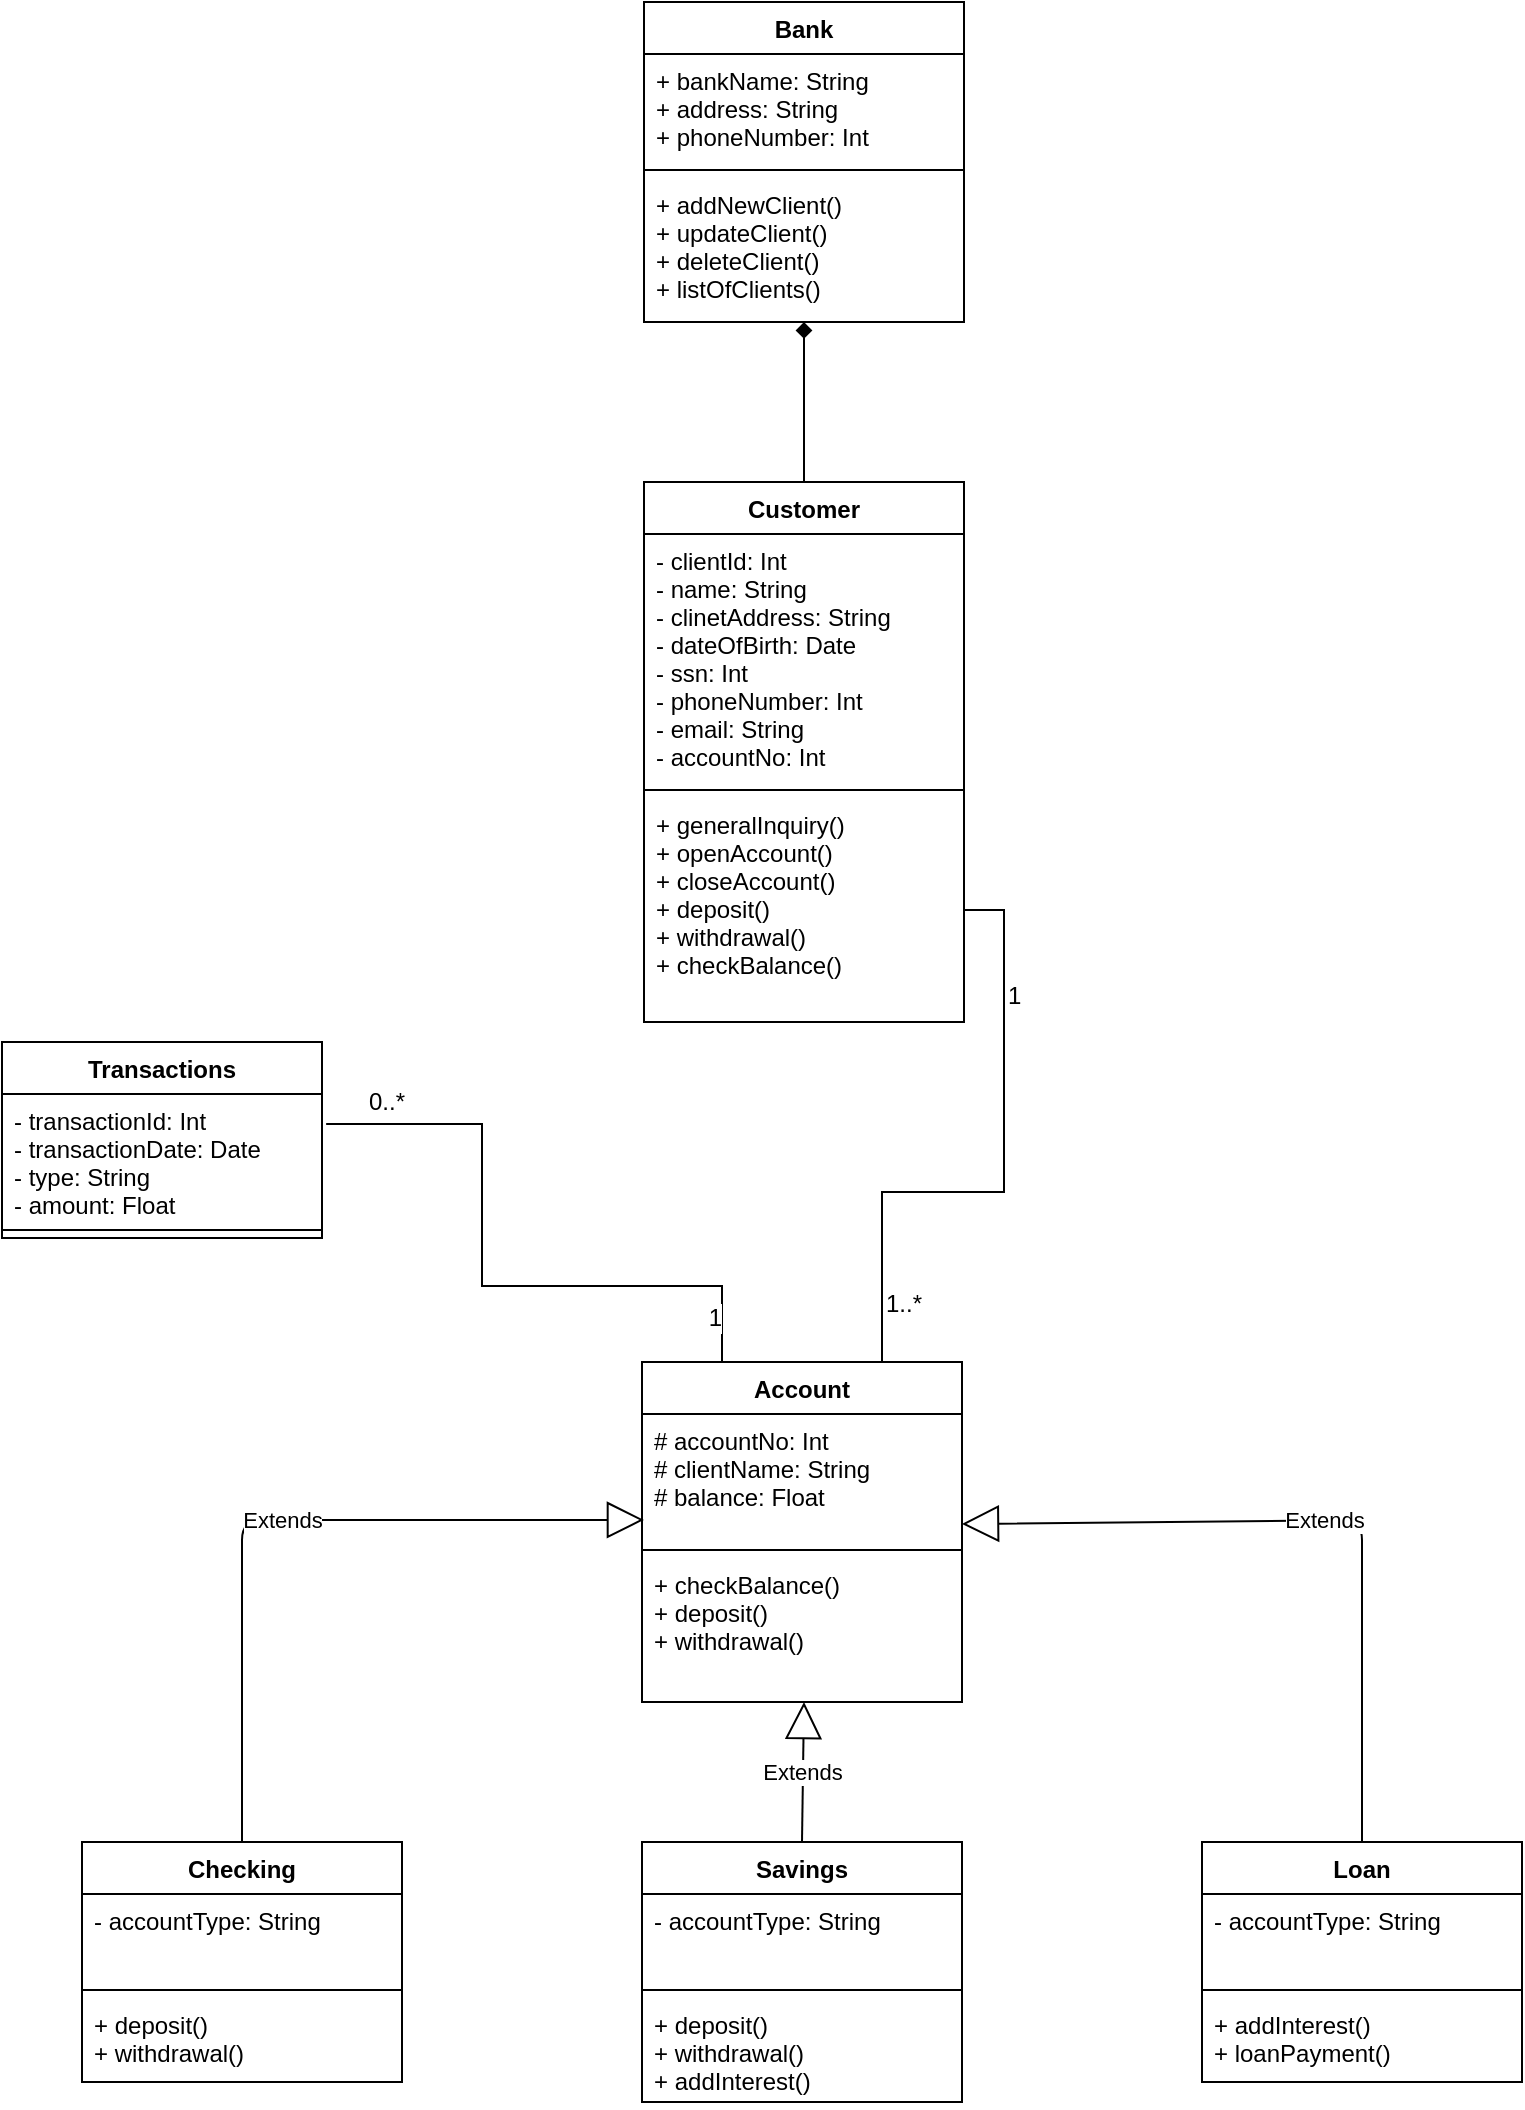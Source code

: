<mxfile version="12.2.2" type="device" pages="1"><diagram id="YeIn3aaMYvHFLk-QK3Ql" name="Page-1"><mxGraphModel dx="1599" dy="1780" grid="1" gridSize="10" guides="1" tooltips="1" connect="1" arrows="1" fold="1" page="1" pageScale="1" pageWidth="827" pageHeight="1169" math="0" shadow="0"><root><mxCell id="0"/><mxCell id="1" parent="0"/><mxCell id="Af-yMjpvvQzIOLq1nQW4-50" style="edgeStyle=orthogonalEdgeStyle;rounded=0;orthogonalLoop=1;jettySize=auto;html=1;entryX=0.5;entryY=0;entryDx=0;entryDy=0;endArrow=none;endFill=0;startArrow=diamond;startFill=1;strokeWidth=1;" parent="1" source="Af-yMjpvvQzIOLq1nQW4-9" target="Af-yMjpvvQzIOLq1nQW4-13" edge="1"><mxGeometry relative="1" as="geometry"/></mxCell><mxCell id="Af-yMjpvvQzIOLq1nQW4-9" value="Bank" style="swimlane;fontStyle=1;align=center;verticalAlign=top;childLayout=stackLayout;horizontal=1;startSize=26;horizontalStack=0;resizeParent=1;resizeParentMax=0;resizeLast=0;collapsible=1;marginBottom=0;" parent="1" vertex="1"><mxGeometry x="281" y="-360" width="160" height="160" as="geometry"/></mxCell><mxCell id="Af-yMjpvvQzIOLq1nQW4-10" value="+ bankName: String&#10;+ address: String&#10;+ phoneNumber: Int&#10;" style="text;strokeColor=none;fillColor=none;align=left;verticalAlign=top;spacingLeft=4;spacingRight=4;overflow=hidden;rotatable=0;points=[[0,0.5],[1,0.5]];portConstraint=eastwest;" parent="Af-yMjpvvQzIOLq1nQW4-9" vertex="1"><mxGeometry y="26" width="160" height="54" as="geometry"/></mxCell><mxCell id="Af-yMjpvvQzIOLq1nQW4-11" value="" style="line;strokeWidth=1;fillColor=none;align=left;verticalAlign=middle;spacingTop=-1;spacingLeft=3;spacingRight=3;rotatable=0;labelPosition=right;points=[];portConstraint=eastwest;" parent="Af-yMjpvvQzIOLq1nQW4-9" vertex="1"><mxGeometry y="80" width="160" height="8" as="geometry"/></mxCell><mxCell id="Af-yMjpvvQzIOLq1nQW4-12" value="+ addNewClient()&#10;+ updateClient()&#10;+ deleteClient()&#10;+ listOfClients()" style="text;strokeColor=none;fillColor=none;align=left;verticalAlign=top;spacingLeft=4;spacingRight=4;overflow=hidden;rotatable=0;points=[[0,0.5],[1,0.5]];portConstraint=eastwest;" parent="Af-yMjpvvQzIOLq1nQW4-9" vertex="1"><mxGeometry y="88" width="160" height="72" as="geometry"/></mxCell><mxCell id="Af-yMjpvvQzIOLq1nQW4-13" value="Customer" style="swimlane;fontStyle=1;align=center;verticalAlign=top;childLayout=stackLayout;horizontal=1;startSize=26;horizontalStack=0;resizeParent=1;resizeParentMax=0;resizeLast=0;collapsible=1;marginBottom=0;" parent="1" vertex="1"><mxGeometry x="281" y="-120" width="160" height="270" as="geometry"/></mxCell><mxCell id="Af-yMjpvvQzIOLq1nQW4-14" value="- clientId: Int&#10;- name: String&#10;- clinetAddress: String&#10;- dateOfBirth: Date&#10;- ssn: Int&#10;- phoneNumber: Int&#10;- email: String&#10;- accountNo: Int" style="text;strokeColor=none;fillColor=none;align=left;verticalAlign=top;spacingLeft=4;spacingRight=4;overflow=hidden;rotatable=0;points=[[0,0.5],[1,0.5]];portConstraint=eastwest;" parent="Af-yMjpvvQzIOLq1nQW4-13" vertex="1"><mxGeometry y="26" width="160" height="124" as="geometry"/></mxCell><mxCell id="Af-yMjpvvQzIOLq1nQW4-15" value="" style="line;strokeWidth=1;fillColor=none;align=left;verticalAlign=middle;spacingTop=-1;spacingLeft=3;spacingRight=3;rotatable=0;labelPosition=right;points=[];portConstraint=eastwest;" parent="Af-yMjpvvQzIOLq1nQW4-13" vertex="1"><mxGeometry y="150" width="160" height="8" as="geometry"/></mxCell><mxCell id="Af-yMjpvvQzIOLq1nQW4-16" value="+ generalInquiry()&#10;+ openAccount()&#10;+ closeAccount()&#10;+ deposit()&#10;+ withdrawal()&#10;+ checkBalance()" style="text;strokeColor=none;fillColor=none;align=left;verticalAlign=top;spacingLeft=4;spacingRight=4;overflow=hidden;rotatable=0;points=[[0,0.5],[1,0.5]];portConstraint=eastwest;" parent="Af-yMjpvvQzIOLq1nQW4-13" vertex="1"><mxGeometry y="158" width="160" height="112" as="geometry"/></mxCell><mxCell id="Af-yMjpvvQzIOLq1nQW4-18" value="Account" style="swimlane;fontStyle=1;align=center;verticalAlign=top;childLayout=stackLayout;horizontal=1;startSize=26;horizontalStack=0;resizeParent=1;resizeParentMax=0;resizeLast=0;collapsible=1;marginBottom=0;" parent="1" vertex="1"><mxGeometry x="280" y="320" width="160" height="170" as="geometry"/></mxCell><mxCell id="Af-yMjpvvQzIOLq1nQW4-19" value="# accountNo: Int&#10;# clientName: String&#10;# balance: Float&#10;" style="text;strokeColor=none;fillColor=none;align=left;verticalAlign=top;spacingLeft=4;spacingRight=4;overflow=hidden;rotatable=0;points=[[0,0.5],[1,0.5]];portConstraint=eastwest;" parent="Af-yMjpvvQzIOLq1nQW4-18" vertex="1"><mxGeometry y="26" width="160" height="64" as="geometry"/></mxCell><mxCell id="Af-yMjpvvQzIOLq1nQW4-20" value="" style="line;strokeWidth=1;fillColor=none;align=left;verticalAlign=middle;spacingTop=-1;spacingLeft=3;spacingRight=3;rotatable=0;labelPosition=right;points=[];portConstraint=eastwest;" parent="Af-yMjpvvQzIOLq1nQW4-18" vertex="1"><mxGeometry y="90" width="160" height="8" as="geometry"/></mxCell><mxCell id="Af-yMjpvvQzIOLq1nQW4-21" value="+ checkBalance()&#10;+ deposit()&#10;+ withdrawal()" style="text;strokeColor=none;fillColor=none;align=left;verticalAlign=top;spacingLeft=4;spacingRight=4;overflow=hidden;rotatable=0;points=[[0,0.5],[1,0.5]];portConstraint=eastwest;" parent="Af-yMjpvvQzIOLq1nQW4-18" vertex="1"><mxGeometry y="98" width="160" height="72" as="geometry"/></mxCell><mxCell id="Af-yMjpvvQzIOLq1nQW4-22" value="Checking" style="swimlane;fontStyle=1;align=center;verticalAlign=top;childLayout=stackLayout;horizontal=1;startSize=26;horizontalStack=0;resizeParent=1;resizeParentMax=0;resizeLast=0;collapsible=1;marginBottom=0;" parent="1" vertex="1"><mxGeometry y="560" width="160" height="120" as="geometry"/></mxCell><mxCell id="Af-yMjpvvQzIOLq1nQW4-23" value="- accountType: String" style="text;strokeColor=none;fillColor=none;align=left;verticalAlign=top;spacingLeft=4;spacingRight=4;overflow=hidden;rotatable=0;points=[[0,0.5],[1,0.5]];portConstraint=eastwest;" parent="Af-yMjpvvQzIOLq1nQW4-22" vertex="1"><mxGeometry y="26" width="160" height="44" as="geometry"/></mxCell><mxCell id="Af-yMjpvvQzIOLq1nQW4-24" value="" style="line;strokeWidth=1;fillColor=none;align=left;verticalAlign=middle;spacingTop=-1;spacingLeft=3;spacingRight=3;rotatable=0;labelPosition=right;points=[];portConstraint=eastwest;" parent="Af-yMjpvvQzIOLq1nQW4-22" vertex="1"><mxGeometry y="70" width="160" height="8" as="geometry"/></mxCell><mxCell id="Af-yMjpvvQzIOLq1nQW4-25" value="+ deposit()&#10;+ withdrawal()" style="text;strokeColor=none;fillColor=none;align=left;verticalAlign=top;spacingLeft=4;spacingRight=4;overflow=hidden;rotatable=0;points=[[0,0.5],[1,0.5]];portConstraint=eastwest;" parent="Af-yMjpvvQzIOLq1nQW4-22" vertex="1"><mxGeometry y="78" width="160" height="42" as="geometry"/></mxCell><mxCell id="Af-yMjpvvQzIOLq1nQW4-26" value="Transactions" style="swimlane;fontStyle=1;align=center;verticalAlign=top;childLayout=stackLayout;horizontal=1;startSize=26;horizontalStack=0;resizeParent=1;resizeParentMax=0;resizeLast=0;collapsible=1;marginBottom=0;" parent="1" vertex="1"><mxGeometry x="-40" y="160" width="160" height="98" as="geometry"/></mxCell><mxCell id="Af-yMjpvvQzIOLq1nQW4-27" value="- transactionId: Int&#10;- transactionDate: Date&#10;- type: String&#10;- amount: Float" style="text;strokeColor=none;fillColor=none;align=left;verticalAlign=top;spacingLeft=4;spacingRight=4;overflow=hidden;rotatable=0;points=[[0,0.5],[1,0.5]];portConstraint=eastwest;" parent="Af-yMjpvvQzIOLq1nQW4-26" vertex="1"><mxGeometry y="26" width="160" height="64" as="geometry"/></mxCell><mxCell id="Af-yMjpvvQzIOLq1nQW4-28" value="" style="line;strokeWidth=1;fillColor=none;align=left;verticalAlign=middle;spacingTop=-1;spacingLeft=3;spacingRight=3;rotatable=0;labelPosition=right;points=[];portConstraint=eastwest;" parent="Af-yMjpvvQzIOLq1nQW4-26" vertex="1"><mxGeometry y="90" width="160" height="8" as="geometry"/></mxCell><mxCell id="Af-yMjpvvQzIOLq1nQW4-30" value="Savings" style="swimlane;fontStyle=1;align=center;verticalAlign=top;childLayout=stackLayout;horizontal=1;startSize=26;horizontalStack=0;resizeParent=1;resizeParentMax=0;resizeLast=0;collapsible=1;marginBottom=0;" parent="1" vertex="1"><mxGeometry x="280" y="560" width="160" height="130" as="geometry"/></mxCell><mxCell id="Af-yMjpvvQzIOLq1nQW4-56" value="- accountType: String" style="text;strokeColor=none;fillColor=none;align=left;verticalAlign=top;spacingLeft=4;spacingRight=4;overflow=hidden;rotatable=0;points=[[0,0.5],[1,0.5]];portConstraint=eastwest;" parent="Af-yMjpvvQzIOLq1nQW4-30" vertex="1"><mxGeometry y="26" width="160" height="44" as="geometry"/></mxCell><mxCell id="Af-yMjpvvQzIOLq1nQW4-32" value="" style="line;strokeWidth=1;fillColor=none;align=left;verticalAlign=middle;spacingTop=-1;spacingLeft=3;spacingRight=3;rotatable=0;labelPosition=right;points=[];portConstraint=eastwest;" parent="Af-yMjpvvQzIOLq1nQW4-30" vertex="1"><mxGeometry y="70" width="160" height="8" as="geometry"/></mxCell><mxCell id="Af-yMjpvvQzIOLq1nQW4-33" value="+ deposit()&#10;+ withdrawal()&#10;+ addInterest()" style="text;strokeColor=none;fillColor=none;align=left;verticalAlign=top;spacingLeft=4;spacingRight=4;overflow=hidden;rotatable=0;points=[[0,0.5],[1,0.5]];portConstraint=eastwest;" parent="Af-yMjpvvQzIOLq1nQW4-30" vertex="1"><mxGeometry y="78" width="160" height="52" as="geometry"/></mxCell><mxCell id="Af-yMjpvvQzIOLq1nQW4-34" value="Loan" style="swimlane;fontStyle=1;align=center;verticalAlign=top;childLayout=stackLayout;horizontal=1;startSize=26;horizontalStack=0;resizeParent=1;resizeParentMax=0;resizeLast=0;collapsible=1;marginBottom=0;" parent="1" vertex="1"><mxGeometry x="560" y="560" width="160" height="120" as="geometry"/></mxCell><mxCell id="Af-yMjpvvQzIOLq1nQW4-35" value="- accountType: String" style="text;strokeColor=none;fillColor=none;align=left;verticalAlign=top;spacingLeft=4;spacingRight=4;overflow=hidden;rotatable=0;points=[[0,0.5],[1,0.5]];portConstraint=eastwest;" parent="Af-yMjpvvQzIOLq1nQW4-34" vertex="1"><mxGeometry y="26" width="160" height="44" as="geometry"/></mxCell><mxCell id="Af-yMjpvvQzIOLq1nQW4-36" value="" style="line;strokeWidth=1;fillColor=none;align=left;verticalAlign=middle;spacingTop=-1;spacingLeft=3;spacingRight=3;rotatable=0;labelPosition=right;points=[];portConstraint=eastwest;" parent="Af-yMjpvvQzIOLq1nQW4-34" vertex="1"><mxGeometry y="70" width="160" height="8" as="geometry"/></mxCell><mxCell id="Af-yMjpvvQzIOLq1nQW4-37" value="+ addInterest()&#10;+ loanPayment()" style="text;strokeColor=none;fillColor=none;align=left;verticalAlign=top;spacingLeft=4;spacingRight=4;overflow=hidden;rotatable=0;points=[[0,0.5],[1,0.5]];portConstraint=eastwest;" parent="Af-yMjpvvQzIOLq1nQW4-34" vertex="1"><mxGeometry y="78" width="160" height="42" as="geometry"/></mxCell><mxCell id="Af-yMjpvvQzIOLq1nQW4-40" value="Extends" style="endArrow=block;endSize=16;endFill=0;html=1;exitX=0.5;exitY=0;exitDx=0;exitDy=0;entryX=0.006;entryY=0.828;entryDx=0;entryDy=0;entryPerimeter=0;" parent="1" source="Af-yMjpvvQzIOLq1nQW4-22" target="Af-yMjpvvQzIOLq1nQW4-19" edge="1"><mxGeometry width="160" relative="1" as="geometry"><mxPoint x="10" y="790" as="sourcePoint"/><mxPoint x="210" y="570" as="targetPoint"/><Array as="points"><mxPoint x="80" y="399"/></Array></mxGeometry></mxCell><mxCell id="Af-yMjpvvQzIOLq1nQW4-41" value="Extends" style="endArrow=block;endSize=16;endFill=0;html=1;exitX=0.5;exitY=0;exitDx=0;exitDy=0;" parent="1" source="Af-yMjpvvQzIOLq1nQW4-30" edge="1"><mxGeometry width="160" relative="1" as="geometry"><mxPoint x="170" y="569" as="sourcePoint"/><mxPoint x="361" y="490" as="targetPoint"/><Array as="points"/></mxGeometry></mxCell><mxCell id="Af-yMjpvvQzIOLq1nQW4-42" value="Extends" style="endArrow=block;endSize=16;endFill=0;html=1;exitX=0.5;exitY=0;exitDx=0;exitDy=0;" parent="1" source="Af-yMjpvvQzIOLq1nQW4-34" edge="1"><mxGeometry width="160" relative="1" as="geometry"><mxPoint x="355" y="520" as="sourcePoint"/><mxPoint x="440" y="401" as="targetPoint"/><Array as="points"><mxPoint x="640" y="399"/></Array></mxGeometry></mxCell><mxCell id="Af-yMjpvvQzIOLq1nQW4-44" style="edgeStyle=orthogonalEdgeStyle;rounded=0;orthogonalLoop=1;jettySize=auto;html=1;entryX=0.25;entryY=0;entryDx=0;entryDy=0;endArrow=none;endFill=0;exitX=1.013;exitY=0.234;exitDx=0;exitDy=0;exitPerimeter=0;" parent="1" source="Af-yMjpvvQzIOLq1nQW4-27" target="Af-yMjpvvQzIOLq1nQW4-18" edge="1"><mxGeometry relative="1" as="geometry"><mxPoint x="160" y="200" as="sourcePoint"/><Array as="points"><mxPoint x="200" y="201"/><mxPoint x="200" y="282"/><mxPoint x="320" y="282"/></Array></mxGeometry></mxCell><mxCell id="Af-yMjpvvQzIOLq1nQW4-47" value="0..*" style="text;html=1;resizable=0;points=[];align=center;verticalAlign=bottom;labelBackgroundColor=#ffffff;labelPosition=center;verticalLabelPosition=top;" parent="Af-yMjpvvQzIOLq1nQW4-44" vertex="1" connectable="0"><mxGeometry x="-0.692" y="-1" relative="1" as="geometry"><mxPoint x="-19" y="-3" as="offset"/></mxGeometry></mxCell><mxCell id="Af-yMjpvvQzIOLq1nQW4-48" value="1" style="text;html=1;resizable=0;points=[];align=right;verticalAlign=middle;labelBackgroundColor=#ffffff;labelPosition=left;verticalLabelPosition=middle;" parent="Af-yMjpvvQzIOLq1nQW4-44" vertex="1" connectable="0"><mxGeometry x="0.862" relative="1" as="geometry"><mxPoint as="offset"/></mxGeometry></mxCell><mxCell id="Af-yMjpvvQzIOLq1nQW4-45" style="edgeStyle=orthogonalEdgeStyle;rounded=0;orthogonalLoop=1;jettySize=auto;html=1;exitX=1;exitY=0.5;exitDx=0;exitDy=0;endArrow=none;endFill=0;entryX=0.75;entryY=0;entryDx=0;entryDy=0;" parent="1" source="Af-yMjpvvQzIOLq1nQW4-16" target="Af-yMjpvvQzIOLq1nQW4-18" edge="1"><mxGeometry relative="1" as="geometry"><mxPoint x="400" y="350" as="targetPoint"/></mxGeometry></mxCell><mxCell id="Af-yMjpvvQzIOLq1nQW4-52" value="1" style="text;html=1;resizable=0;points=[];align=left;verticalAlign=middle;labelBackgroundColor=#ffffff;labelPosition=right;verticalLabelPosition=middle;" parent="Af-yMjpvvQzIOLq1nQW4-45" vertex="1" connectable="0"><mxGeometry x="-0.594" relative="1" as="geometry"><mxPoint as="offset"/></mxGeometry></mxCell><mxCell id="Af-yMjpvvQzIOLq1nQW4-53" value="1..*" style="text;html=1;resizable=0;points=[];align=left;verticalAlign=middle;labelBackgroundColor=#ffffff;labelPosition=right;verticalLabelPosition=middle;" parent="Af-yMjpvvQzIOLq1nQW4-45" vertex="1" connectable="0"><mxGeometry x="0.807" relative="1" as="geometry"><mxPoint as="offset"/></mxGeometry></mxCell></root></mxGraphModel></diagram></mxfile>
